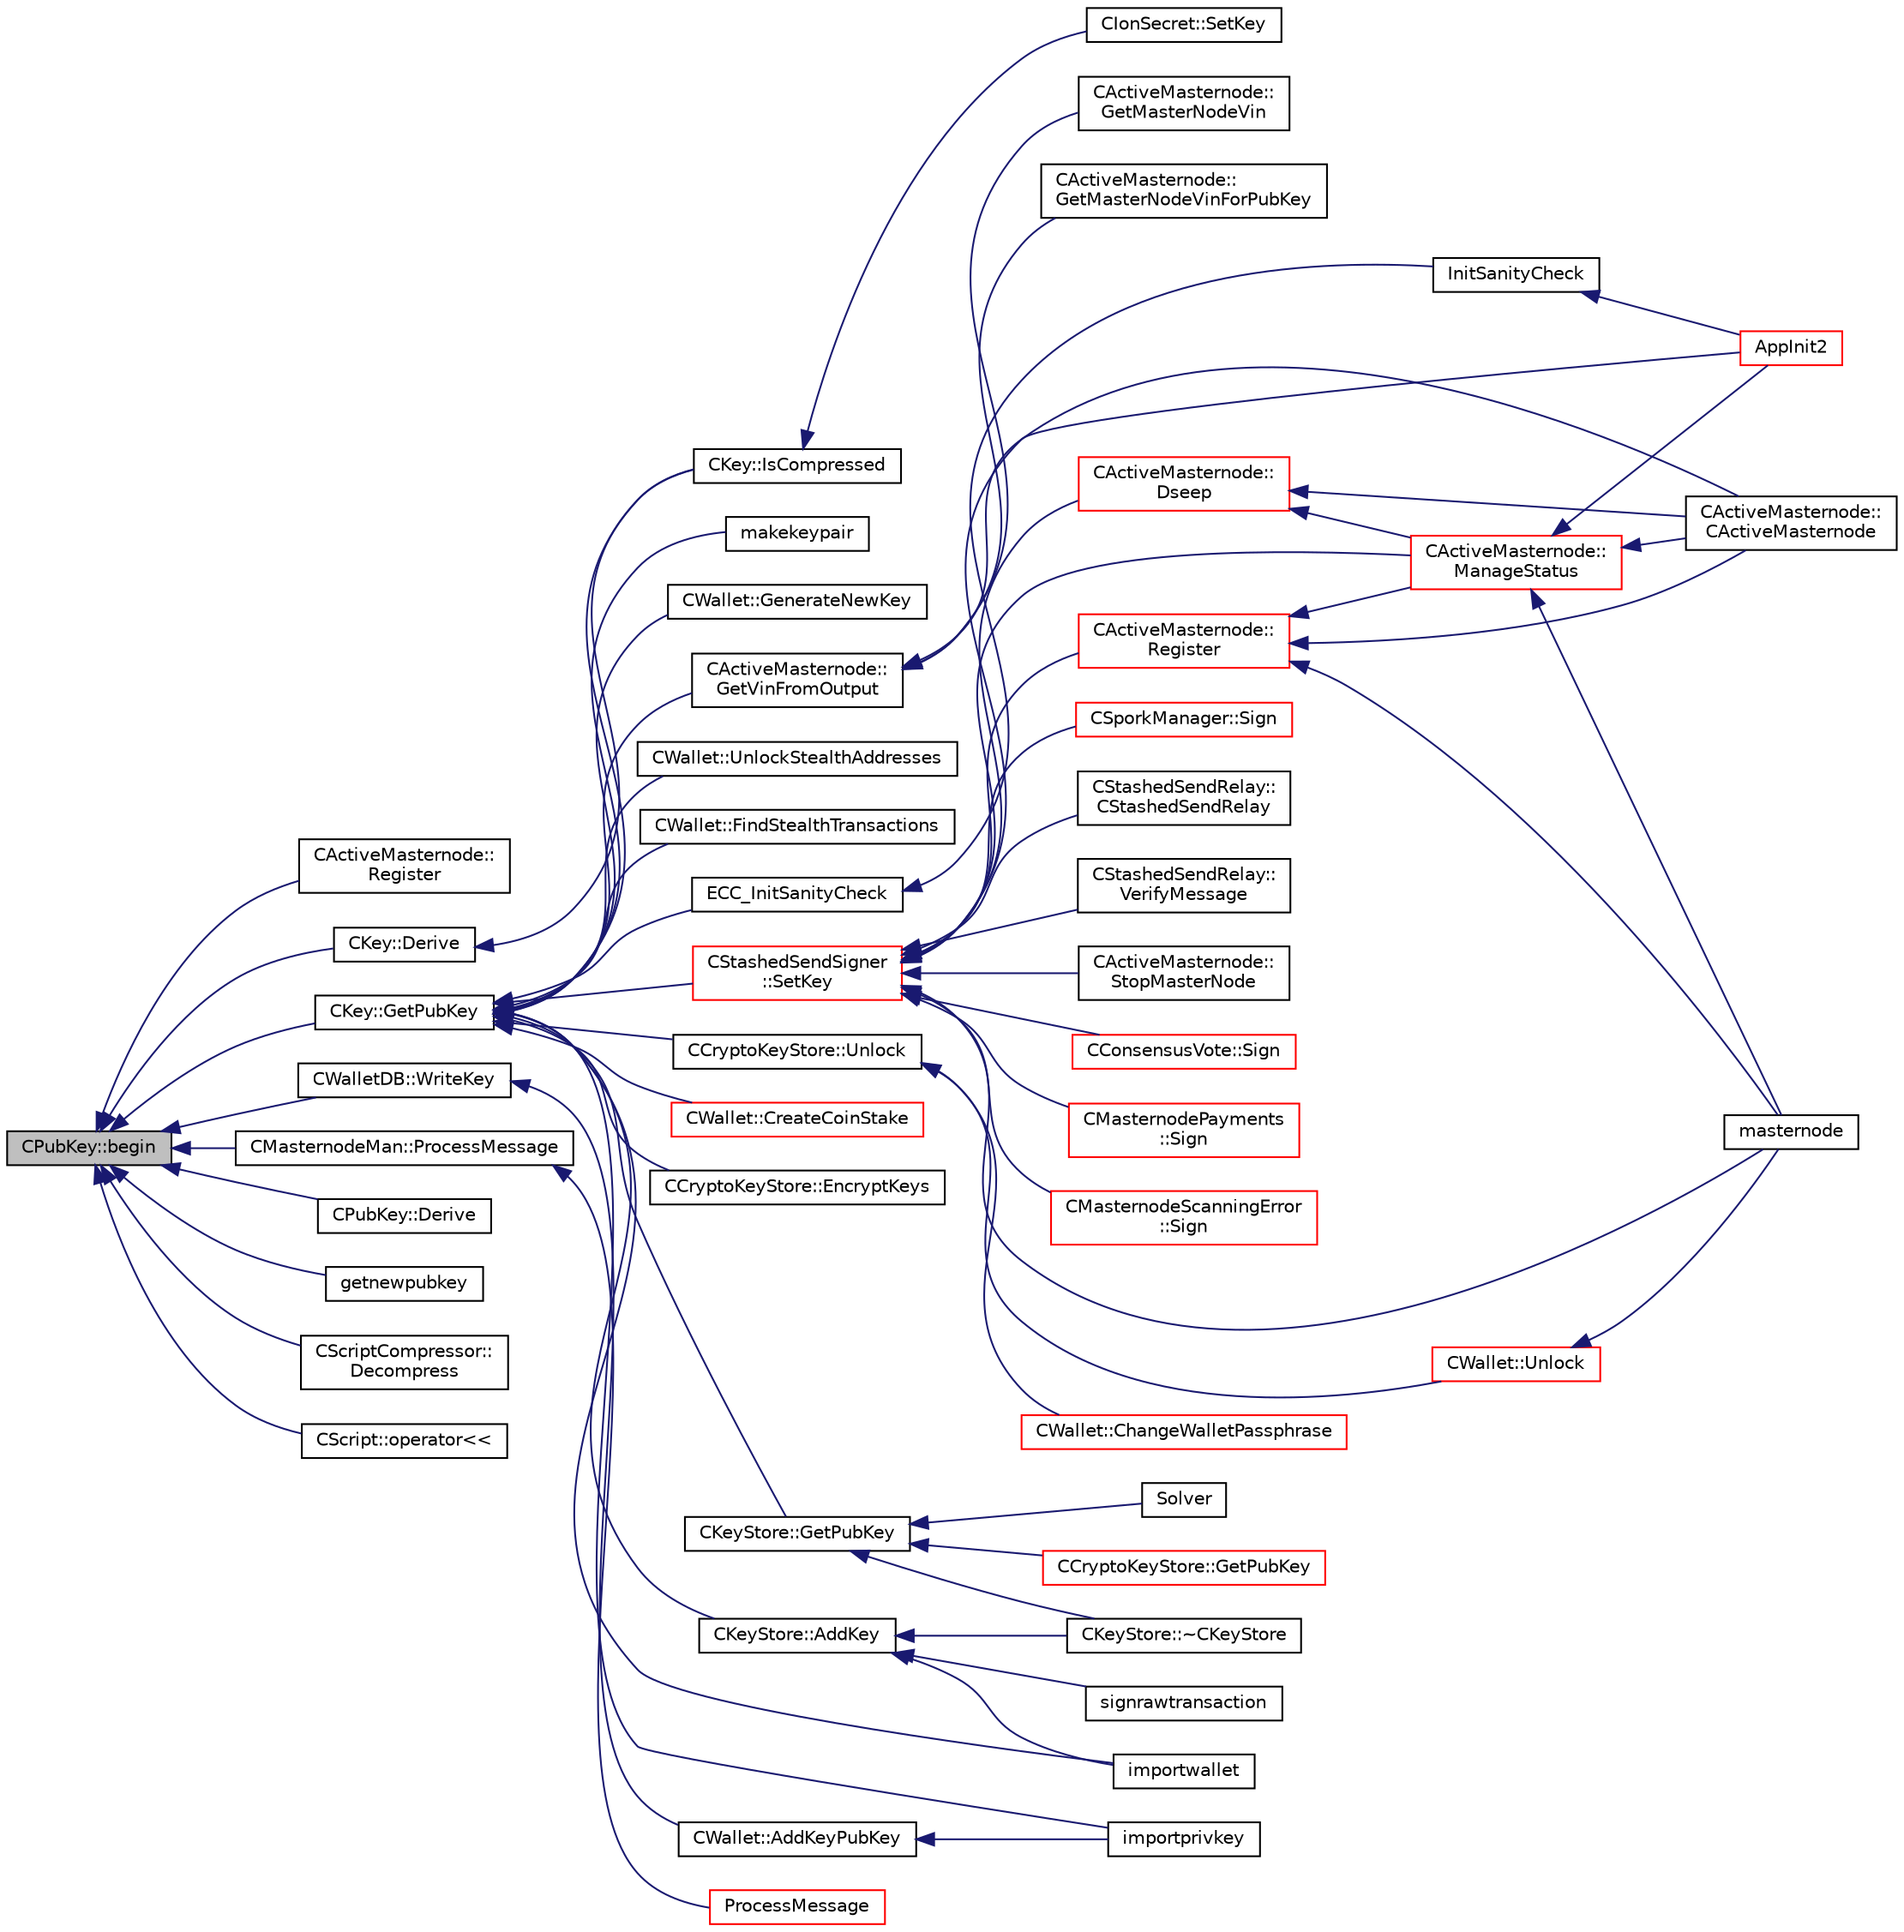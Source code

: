 digraph "CPubKey::begin"
{
  edge [fontname="Helvetica",fontsize="10",labelfontname="Helvetica",labelfontsize="10"];
  node [fontname="Helvetica",fontsize="10",shape=record];
  rankdir="LR";
  Node7 [label="CPubKey::begin",height=0.2,width=0.4,color="black", fillcolor="grey75", style="filled", fontcolor="black"];
  Node7 -> Node8 [dir="back",color="midnightblue",fontsize="10",style="solid",fontname="Helvetica"];
  Node8 [label="CActiveMasternode::\lRegister",height=0.2,width=0.4,color="black", fillcolor="white", style="filled",URL="$d9/d29/class_c_active_masternode.html#a1fd28a721112cda22fe2f9e1045cf397",tooltip="Register any Masternode. "];
  Node7 -> Node9 [dir="back",color="midnightblue",fontsize="10",style="solid",fontname="Helvetica"];
  Node9 [label="CKey::GetPubKey",height=0.2,width=0.4,color="black", fillcolor="white", style="filled",URL="$d2/d63/class_c_key.html#aa1085c59603a62db6ec776300f250337"];
  Node9 -> Node10 [dir="back",color="midnightblue",fontsize="10",style="solid",fontname="Helvetica"];
  Node10 [label="CActiveMasternode::\lGetVinFromOutput",height=0.2,width=0.4,color="black", fillcolor="white", style="filled",URL="$d9/d29/class_c_active_masternode.html#abc2ae1e24001f80ace4bbea2b6453944"];
  Node10 -> Node11 [dir="back",color="midnightblue",fontsize="10",style="solid",fontname="Helvetica"];
  Node11 [label="CActiveMasternode::\lGetMasterNodeVin",height=0.2,width=0.4,color="black", fillcolor="white", style="filled",URL="$d9/d29/class_c_active_masternode.html#adc93036b86ee9ef6abe5e0b783a51283"];
  Node10 -> Node12 [dir="back",color="midnightblue",fontsize="10",style="solid",fontname="Helvetica"];
  Node12 [label="CActiveMasternode::\lGetMasterNodeVinForPubKey",height=0.2,width=0.4,color="black", fillcolor="white", style="filled",URL="$d9/d29/class_c_active_masternode.html#ada17e6bbfd69a3acf166b49c10365da4"];
  Node10 -> Node13 [dir="back",color="midnightblue",fontsize="10",style="solid",fontname="Helvetica"];
  Node13 [label="CActiveMasternode::\lCActiveMasternode",height=0.2,width=0.4,color="black", fillcolor="white", style="filled",URL="$d9/d29/class_c_active_masternode.html#a7ffb946d1b2aad0054d3b3efce8c0543"];
  Node9 -> Node14 [dir="back",color="midnightblue",fontsize="10",style="solid",fontname="Helvetica"];
  Node14 [label="CCryptoKeyStore::Unlock",height=0.2,width=0.4,color="black", fillcolor="white", style="filled",URL="$db/dad/class_c_crypto_key_store.html#a81bd70e18aa75f566526620a74f9cd88"];
  Node14 -> Node15 [dir="back",color="midnightblue",fontsize="10",style="solid",fontname="Helvetica"];
  Node15 [label="CWallet::Unlock",height=0.2,width=0.4,color="red", fillcolor="white", style="filled",URL="$d2/de5/class_c_wallet.html#a654ae5a3a7c4c7c7bfd271f108781b40"];
  Node15 -> Node35 [dir="back",color="midnightblue",fontsize="10",style="solid",fontname="Helvetica"];
  Node35 [label="masternode",height=0.2,width=0.4,color="black", fillcolor="white", style="filled",URL="$d5/d6b/rpcstashedsend_8cpp.html#a30609e443aeb47c29ed0878d16b1b5e1"];
  Node14 -> Node37 [dir="back",color="midnightblue",fontsize="10",style="solid",fontname="Helvetica"];
  Node37 [label="CWallet::ChangeWalletPassphrase",height=0.2,width=0.4,color="red", fillcolor="white", style="filled",URL="$d2/de5/class_c_wallet.html#a4abcec3066e7c462f4564c159fc15031"];
  Node9 -> Node40 [dir="back",color="midnightblue",fontsize="10",style="solid",fontname="Helvetica"];
  Node40 [label="CCryptoKeyStore::EncryptKeys",height=0.2,width=0.4,color="black", fillcolor="white", style="filled",URL="$db/dad/class_c_crypto_key_store.html#a8c0f6b63fb04193df16243c4459b7c61"];
  Node9 -> Node41 [dir="back",color="midnightblue",fontsize="10",style="solid",fontname="Helvetica"];
  Node41 [label="ECC_InitSanityCheck",height=0.2,width=0.4,color="black", fillcolor="white", style="filled",URL="$de/de5/key_8h.html#a55cc40f04bf887c1000667caccb0684a",tooltip="Check that required EC support is available at runtime. "];
  Node41 -> Node42 [dir="back",color="midnightblue",fontsize="10",style="solid",fontname="Helvetica"];
  Node42 [label="InitSanityCheck",height=0.2,width=0.4,color="black", fillcolor="white", style="filled",URL="$d0/dc9/init_8cpp.html#a878797b40fb8eb0d7f330a41d7742d11",tooltip="Sanity checks Ensure that Ion is running in a usable environment with all necessary library support..."];
  Node42 -> Node43 [dir="back",color="midnightblue",fontsize="10",style="solid",fontname="Helvetica"];
  Node43 [label="AppInit2",height=0.2,width=0.4,color="red", fillcolor="white", style="filled",URL="$d8/dc0/init_8h.html#a1a4c1bfbf6ba1db77e988b89b9cadfd3",tooltip="Initialize ion. "];
  Node9 -> Node46 [dir="back",color="midnightblue",fontsize="10",style="solid",fontname="Helvetica"];
  Node46 [label="CKey::IsCompressed",height=0.2,width=0.4,color="black", fillcolor="white", style="filled",URL="$d2/d63/class_c_key.html#a96b017433a65335775cf3807d73f85ce"];
  Node46 -> Node47 [dir="back",color="midnightblue",fontsize="10",style="solid",fontname="Helvetica"];
  Node47 [label="CIonSecret::SetKey",height=0.2,width=0.4,color="black", fillcolor="white", style="filled",URL="$d3/d88/class_c_ion_secret.html#af28cc32f79cc793418e810e8ae12e25e"];
  Node9 -> Node48 [dir="back",color="midnightblue",fontsize="10",style="solid",fontname="Helvetica"];
  Node48 [label="CKeyStore::GetPubKey",height=0.2,width=0.4,color="black", fillcolor="white", style="filled",URL="$d0/dc3/class_c_key_store.html#ab83687ea4c9df138b21f6ec3e9809f42"];
  Node48 -> Node49 [dir="back",color="midnightblue",fontsize="10",style="solid",fontname="Helvetica"];
  Node49 [label="CCryptoKeyStore::GetPubKey",height=0.2,width=0.4,color="red", fillcolor="white", style="filled",URL="$db/dad/class_c_crypto_key_store.html#a20b474adfe6900bb36cd4fd6f9c31380"];
  Node48 -> Node54 [dir="back",color="midnightblue",fontsize="10",style="solid",fontname="Helvetica"];
  Node54 [label="CKeyStore::~CKeyStore",height=0.2,width=0.4,color="black", fillcolor="white", style="filled",URL="$d0/dc3/class_c_key_store.html#a9bfaef2bcd6effc467a96043f44044a0"];
  Node48 -> Node55 [dir="back",color="midnightblue",fontsize="10",style="solid",fontname="Helvetica"];
  Node55 [label="Solver",height=0.2,width=0.4,color="black", fillcolor="white", style="filled",URL="$de/d7f/script_8h.html#a8e31b29d5a654a570c493f7aa9c3abd9"];
  Node9 -> Node56 [dir="back",color="midnightblue",fontsize="10",style="solid",fontname="Helvetica"];
  Node56 [label="CKeyStore::AddKey",height=0.2,width=0.4,color="black", fillcolor="white", style="filled",URL="$d0/dc3/class_c_key_store.html#a0b4ca43724cfcc6e2ea70c0baa192750"];
  Node56 -> Node54 [dir="back",color="midnightblue",fontsize="10",style="solid",fontname="Helvetica"];
  Node56 -> Node57 [dir="back",color="midnightblue",fontsize="10",style="solid",fontname="Helvetica"];
  Node57 [label="importwallet",height=0.2,width=0.4,color="black", fillcolor="white", style="filled",URL="$dc/dbf/rpcdump_8cpp.html#a2566d5c9dd1938b74e70398cdb3ac5c1"];
  Node56 -> Node58 [dir="back",color="midnightblue",fontsize="10",style="solid",fontname="Helvetica"];
  Node58 [label="signrawtransaction",height=0.2,width=0.4,color="black", fillcolor="white", style="filled",URL="$dc/da8/rpcrawtransaction_8cpp.html#aa0d151e35c0ad5ec82df451a833aeadb"];
  Node9 -> Node59 [dir="back",color="midnightblue",fontsize="10",style="solid",fontname="Helvetica"];
  Node59 [label="importprivkey",height=0.2,width=0.4,color="black", fillcolor="white", style="filled",URL="$dc/dbf/rpcdump_8cpp.html#a3a6fdb974fce01220a895393d444e981"];
  Node9 -> Node57 [dir="back",color="midnightblue",fontsize="10",style="solid",fontname="Helvetica"];
  Node9 -> Node60 [dir="back",color="midnightblue",fontsize="10",style="solid",fontname="Helvetica"];
  Node60 [label="makekeypair",height=0.2,width=0.4,color="black", fillcolor="white", style="filled",URL="$df/d1d/rpcwallet_8cpp.html#a99fe5f539a487e6da84f74ac47ae5ba6"];
  Node9 -> Node61 [dir="back",color="midnightblue",fontsize="10",style="solid",fontname="Helvetica"];
  Node61 [label="CStashedSendSigner\l::SetKey",height=0.2,width=0.4,color="red", fillcolor="white", style="filled",URL="$da/d0a/class_c_stashed_send_signer.html#a706eb86a74431f151080cb9e466fe6ce",tooltip="Set the private/public key values, returns true if successful. "];
  Node61 -> Node62 [dir="back",color="midnightblue",fontsize="10",style="solid",fontname="Helvetica"];
  Node62 [label="CActiveMasternode::\lManageStatus",height=0.2,width=0.4,color="red", fillcolor="white", style="filled",URL="$d9/d29/class_c_active_masternode.html#a8004b3b2100da7dcfedbd1e959633e51"];
  Node62 -> Node13 [dir="back",color="midnightblue",fontsize="10",style="solid",fontname="Helvetica"];
  Node62 -> Node43 [dir="back",color="midnightblue",fontsize="10",style="solid",fontname="Helvetica"];
  Node62 -> Node35 [dir="back",color="midnightblue",fontsize="10",style="solid",fontname="Helvetica"];
  Node61 -> Node65 [dir="back",color="midnightblue",fontsize="10",style="solid",fontname="Helvetica"];
  Node65 [label="CActiveMasternode::\lStopMasterNode",height=0.2,width=0.4,color="black", fillcolor="white", style="filled",URL="$d9/d29/class_c_active_masternode.html#aa8221b9331dba267e222a84dd5d5b00d"];
  Node61 -> Node66 [dir="back",color="midnightblue",fontsize="10",style="solid",fontname="Helvetica"];
  Node66 [label="CActiveMasternode::\lDseep",height=0.2,width=0.4,color="red", fillcolor="white", style="filled",URL="$d9/d29/class_c_active_masternode.html#af217e0c05aee3315421a8760db6a7a6c"];
  Node66 -> Node62 [dir="back",color="midnightblue",fontsize="10",style="solid",fontname="Helvetica"];
  Node66 -> Node13 [dir="back",color="midnightblue",fontsize="10",style="solid",fontname="Helvetica"];
  Node61 -> Node68 [dir="back",color="midnightblue",fontsize="10",style="solid",fontname="Helvetica"];
  Node68 [label="CActiveMasternode::\lRegister",height=0.2,width=0.4,color="red", fillcolor="white", style="filled",URL="$d9/d29/class_c_active_masternode.html#aacd8f048772ab4f9908c11d29727063d",tooltip="Register remote Masternode. "];
  Node68 -> Node62 [dir="back",color="midnightblue",fontsize="10",style="solid",fontname="Helvetica"];
  Node68 -> Node13 [dir="back",color="midnightblue",fontsize="10",style="solid",fontname="Helvetica"];
  Node68 -> Node35 [dir="back",color="midnightblue",fontsize="10",style="solid",fontname="Helvetica"];
  Node61 -> Node43 [dir="back",color="midnightblue",fontsize="10",style="solid",fontname="Helvetica"];
  Node61 -> Node71 [dir="back",color="midnightblue",fontsize="10",style="solid",fontname="Helvetica"];
  Node71 [label="CConsensusVote::Sign",height=0.2,width=0.4,color="red", fillcolor="white", style="filled",URL="$dc/da2/class_c_consensus_vote.html#a687495887aa75f5d5bb70f93ecb820d0"];
  Node61 -> Node84 [dir="back",color="midnightblue",fontsize="10",style="solid",fontname="Helvetica"];
  Node84 [label="CMasternodePayments\l::Sign",height=0.2,width=0.4,color="red", fillcolor="white", style="filled",URL="$dc/d9a/class_c_masternode_payments.html#a7d04afdf936b8de605ab6f478c7fad51"];
  Node61 -> Node97 [dir="back",color="midnightblue",fontsize="10",style="solid",fontname="Helvetica"];
  Node97 [label="CMasternodeScanningError\l::Sign",height=0.2,width=0.4,color="red", fillcolor="white", style="filled",URL="$d0/de7/class_c_masternode_scanning_error.html#afdc8ec9b08767cdf3c6a6cc819af7d09"];
  Node61 -> Node35 [dir="back",color="midnightblue",fontsize="10",style="solid",fontname="Helvetica"];
  Node61 -> Node99 [dir="back",color="midnightblue",fontsize="10",style="solid",fontname="Helvetica"];
  Node99 [label="CSporkManager::Sign",height=0.2,width=0.4,color="red", fillcolor="white", style="filled",URL="$d2/d5e/class_c_spork_manager.html#adf1b5d40f378c4bd3a5ea31905b11f30"];
  Node61 -> Node105 [dir="back",color="midnightblue",fontsize="10",style="solid",fontname="Helvetica"];
  Node105 [label="CStashedSendRelay::\lCStashedSendRelay",height=0.2,width=0.4,color="black", fillcolor="white", style="filled",URL="$d2/d25/class_c_stashed_send_relay.html#ac4f08ff3af1c8730a259abe6dc0972f5"];
  Node61 -> Node106 [dir="back",color="midnightblue",fontsize="10",style="solid",fontname="Helvetica"];
  Node106 [label="CStashedSendRelay::\lVerifyMessage",height=0.2,width=0.4,color="black", fillcolor="white", style="filled",URL="$d2/d25/class_c_stashed_send_relay.html#afbd1e6eeec3e89109d9fcb0d899da517"];
  Node9 -> Node111 [dir="back",color="midnightblue",fontsize="10",style="solid",fontname="Helvetica"];
  Node111 [label="CWallet::GenerateNewKey",height=0.2,width=0.4,color="black", fillcolor="white", style="filled",URL="$d2/de5/class_c_wallet.html#a061fe7f54f80ec40f856b3e6365c2f4a"];
  Node9 -> Node112 [dir="back",color="midnightblue",fontsize="10",style="solid",fontname="Helvetica"];
  Node112 [label="CWallet::UnlockStealthAddresses",height=0.2,width=0.4,color="black", fillcolor="white", style="filled",URL="$d2/de5/class_c_wallet.html#ac45af0632ea59c56295d3158b7387f33"];
  Node9 -> Node113 [dir="back",color="midnightblue",fontsize="10",style="solid",fontname="Helvetica"];
  Node113 [label="CWallet::FindStealthTransactions",height=0.2,width=0.4,color="black", fillcolor="white", style="filled",URL="$d2/de5/class_c_wallet.html#a5d0e2025dc7a87a0406be272b80509ee"];
  Node9 -> Node114 [dir="back",color="midnightblue",fontsize="10",style="solid",fontname="Helvetica"];
  Node114 [label="CWallet::CreateCoinStake",height=0.2,width=0.4,color="red", fillcolor="white", style="filled",URL="$d2/de5/class_c_wallet.html#a644df129468440aa36f49ca3716a3c19"];
  Node7 -> Node115 [dir="back",color="midnightblue",fontsize="10",style="solid",fontname="Helvetica"];
  Node115 [label="CKey::Derive",height=0.2,width=0.4,color="black", fillcolor="white", style="filled",URL="$d2/d63/class_c_key.html#a5166e6f49c17c3ad47ac0fa89305307b"];
  Node115 -> Node46 [dir="back",color="midnightblue",fontsize="10",style="solid",fontname="Helvetica"];
  Node7 -> Node116 [dir="back",color="midnightblue",fontsize="10",style="solid",fontname="Helvetica"];
  Node116 [label="CMasternodeMan::ProcessMessage",height=0.2,width=0.4,color="black", fillcolor="white", style="filled",URL="$dc/d6b/class_c_masternode_man.html#ae3e5d263cebdcd932eca49caeadce9aa"];
  Node116 -> Node74 [dir="back",color="midnightblue",fontsize="10",style="solid",fontname="Helvetica"];
  Node74 [label="ProcessMessage",height=0.2,width=0.4,color="red", fillcolor="white", style="filled",URL="$df/d0a/main_8cpp.html#a8ba92b1a4bce3c835e887a9073d17d8e"];
  Node7 -> Node117 [dir="back",color="midnightblue",fontsize="10",style="solid",fontname="Helvetica"];
  Node117 [label="CPubKey::Derive",height=0.2,width=0.4,color="black", fillcolor="white", style="filled",URL="$da/d4e/class_c_pub_key.html#a6e70269c1be731ace2fce8bfba9a0c36"];
  Node7 -> Node118 [dir="back",color="midnightblue",fontsize="10",style="solid",fontname="Helvetica"];
  Node118 [label="getnewpubkey",height=0.2,width=0.4,color="black", fillcolor="white", style="filled",URL="$df/d1d/rpcwallet_8cpp.html#a3f3bb4d519074126a20dd609a6886a72"];
  Node7 -> Node119 [dir="back",color="midnightblue",fontsize="10",style="solid",fontname="Helvetica"];
  Node119 [label="CScriptCompressor::\lDecompress",height=0.2,width=0.4,color="black", fillcolor="white", style="filled",URL="$d3/dfb/class_c_script_compressor.html#a1feb663ddab3a45218c7cb02f2a25717"];
  Node7 -> Node120 [dir="back",color="midnightblue",fontsize="10",style="solid",fontname="Helvetica"];
  Node120 [label="CScript::operator\<\<",height=0.2,width=0.4,color="black", fillcolor="white", style="filled",URL="$d9/d4b/class_c_script.html#a90ca62e4cd7e8c6e90a397f42d6b0564"];
  Node7 -> Node121 [dir="back",color="midnightblue",fontsize="10",style="solid",fontname="Helvetica"];
  Node121 [label="CWalletDB::WriteKey",height=0.2,width=0.4,color="black", fillcolor="white", style="filled",URL="$d4/d90/class_c_wallet_d_b.html#a7ebef5e0c7f604aa2159ba96d527e3a2"];
  Node121 -> Node122 [dir="back",color="midnightblue",fontsize="10",style="solid",fontname="Helvetica"];
  Node122 [label="CWallet::AddKeyPubKey",height=0.2,width=0.4,color="black", fillcolor="white", style="filled",URL="$d2/de5/class_c_wallet.html#a3240da36cd717146296969227a3e0bd5"];
  Node122 -> Node59 [dir="back",color="midnightblue",fontsize="10",style="solid",fontname="Helvetica"];
}
